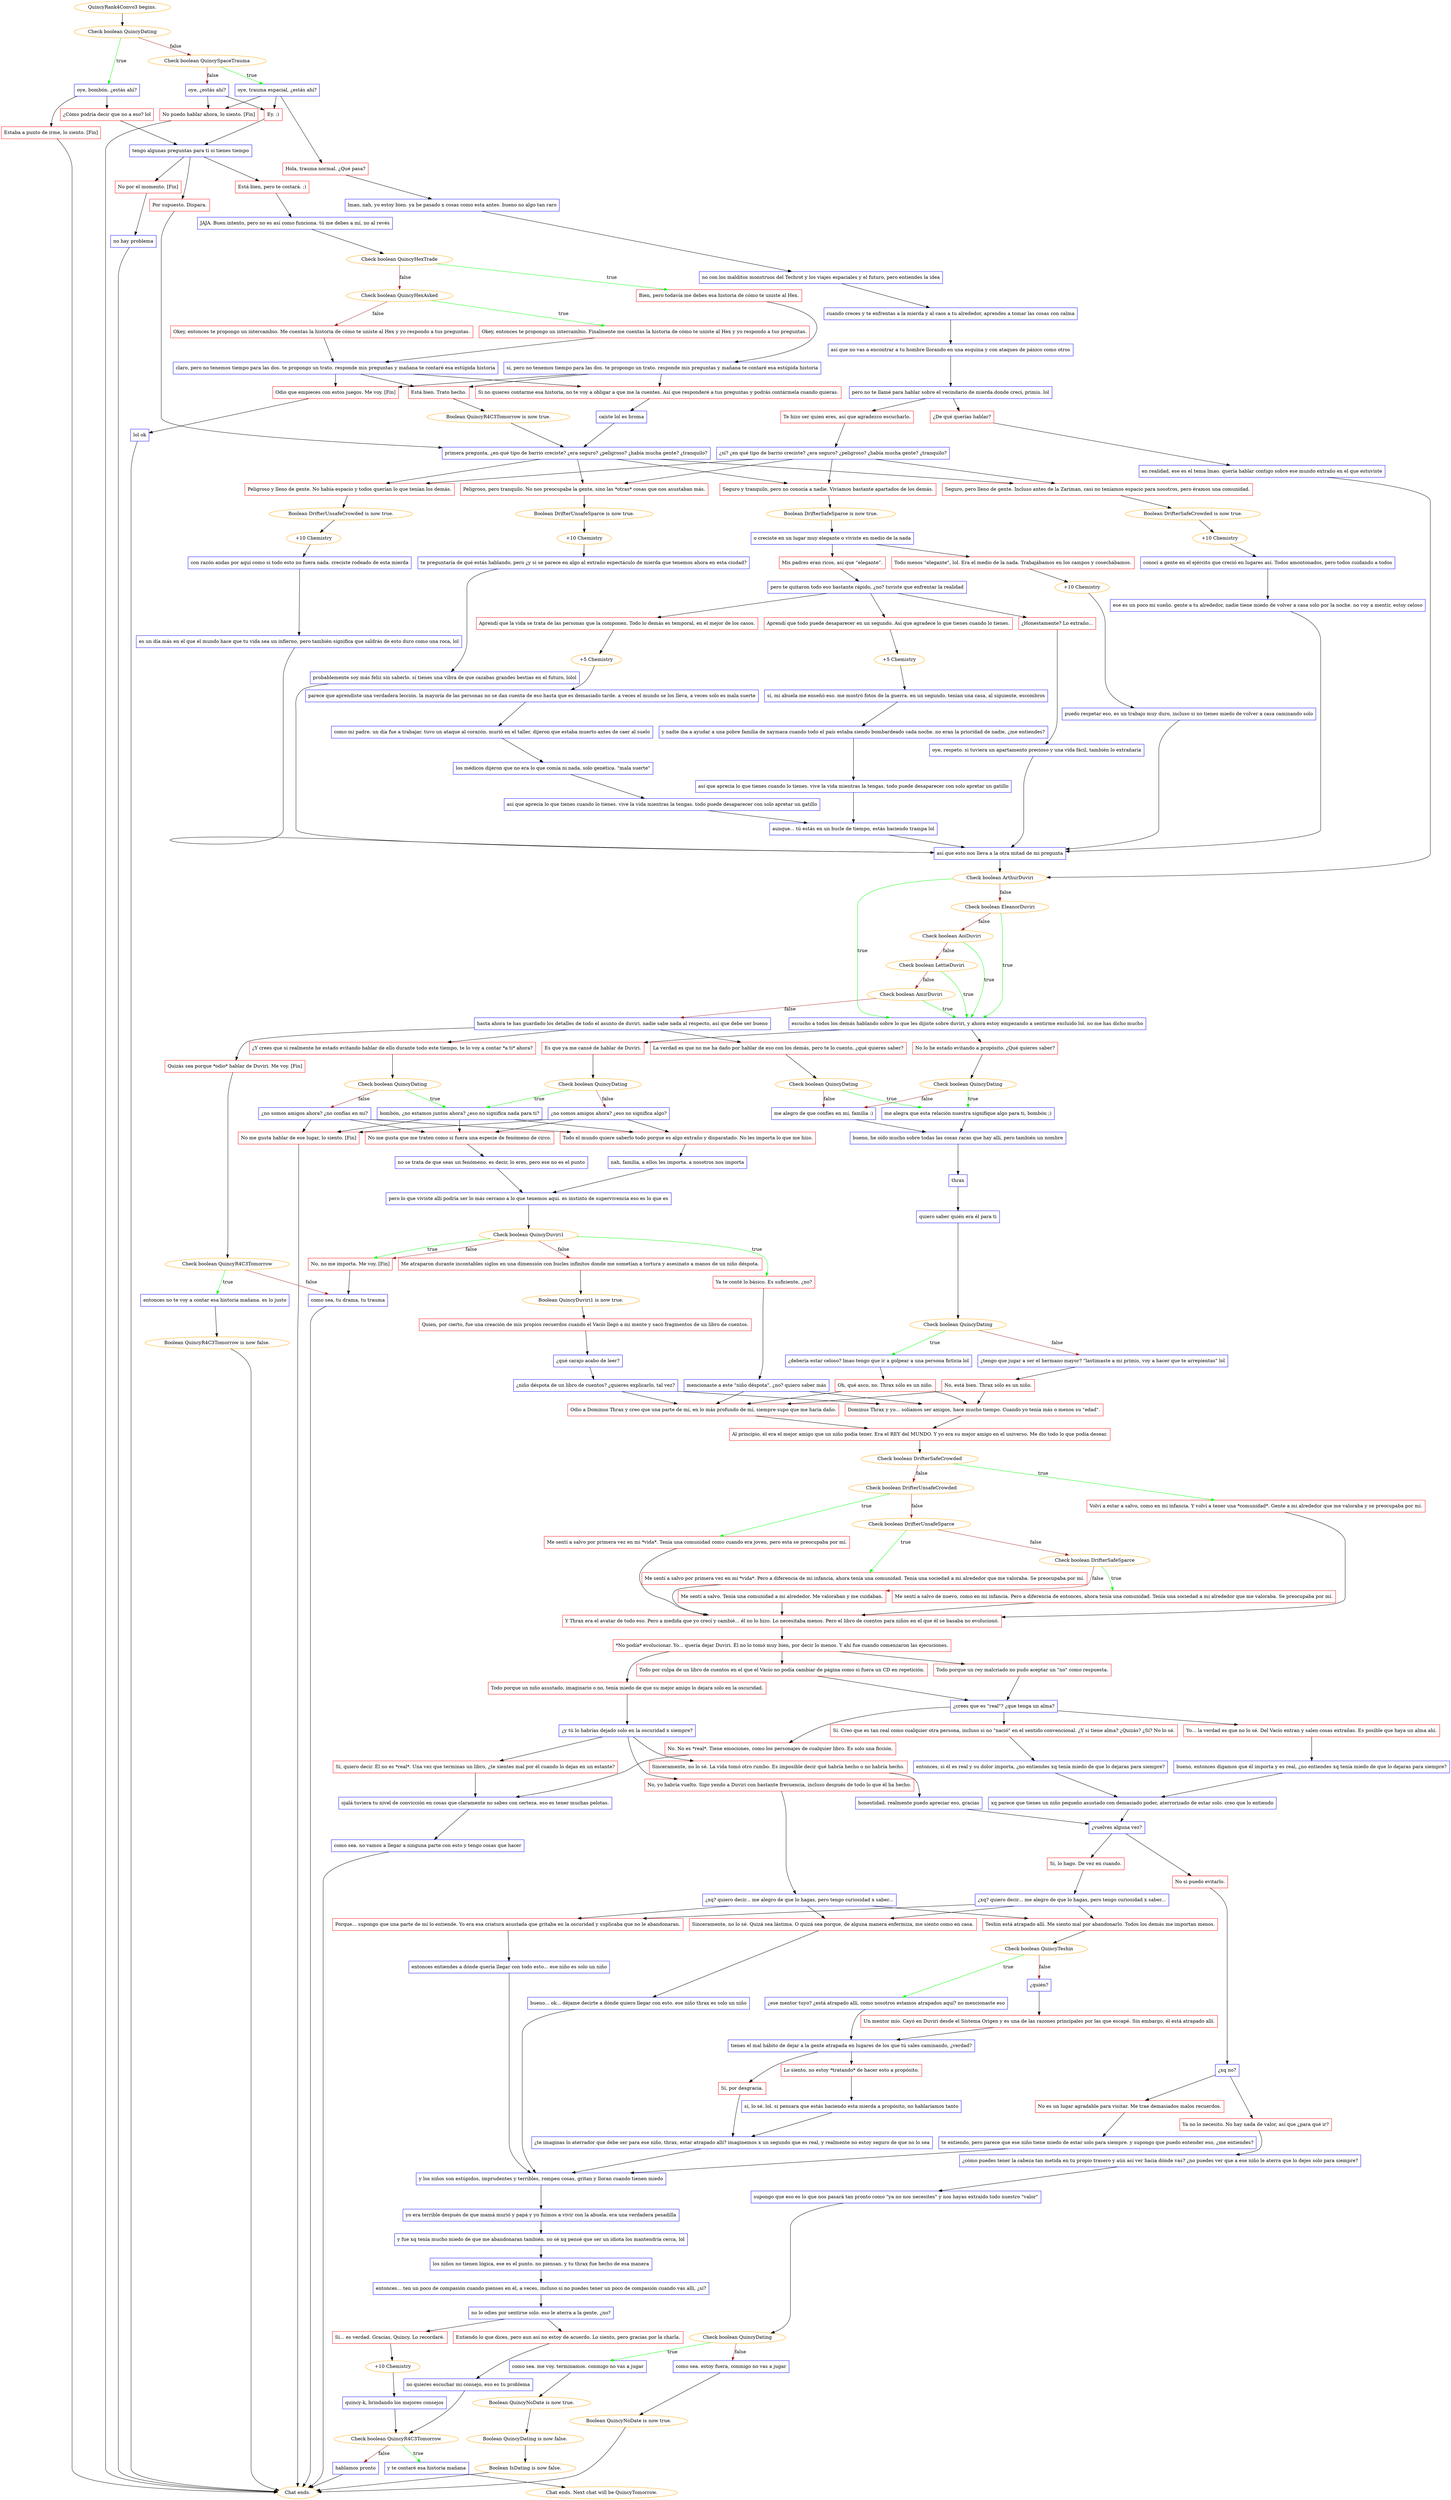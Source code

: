 digraph {
	"QuincyRank4Convo3 begins." [color=orange];
		"QuincyRank4Convo3 begins." -> j552943725;
	j552943725 [label="Check boolean QuincyDating",color=orange];
		j552943725 -> j2942705777 [label=true,color=green];
		j552943725 -> j3004499405 [label=false,color=brown];
	j2942705777 [label="oye, bombón. ¿estás ahí?",shape=box,color=blue];
		j2942705777 -> j4105159510;
		j2942705777 -> j1778946026;
	j3004499405 [label="Check boolean QuincySpaceTrauma",color=orange];
		j3004499405 -> j364732224 [label=true,color=green];
		j3004499405 -> j1906499055 [label=false,color=brown];
	j4105159510 [label="¿Cómo podría decir que no a eso? lol",shape=box,color=red];
		j4105159510 -> j1028640872;
	j1778946026 [label="Estaba a punto de irme, lo siento. [Fin]",shape=box,color=red];
		j1778946026 -> "Chat ends.";
	j364732224 [label="oye, trauma espacial, ¿estás ahí?",shape=box,color=blue];
		j364732224 -> j2816699797;
		j364732224 -> j2144050524;
		j364732224 -> j1533936948;
	j1906499055 [label="oye, ¿estás ahí?",shape=box,color=blue];
		j1906499055 -> j2144050524;
		j1906499055 -> j1533936948;
	j1028640872 [label="tengo algunas preguntas para ti si tienes tiempo",shape=box,color=blue];
		j1028640872 -> j4159482974;
		j1028640872 -> j806888782;
		j1028640872 -> j1924387057;
	"Chat ends." [color=orange];
	j2816699797 [label="Hola, trauma normal. ¿Qué pasa?",shape=box,color=red];
		j2816699797 -> j1043063040;
	j2144050524 [label="Ey. :)",shape=box,color=red];
		j2144050524 -> j1028640872;
	j1533936948 [label="No puedo hablar ahora, lo siento. [Fin]",shape=box,color=red];
		j1533936948 -> "Chat ends.";
	j4159482974 [label="Por supuesto. Dispara.",shape=box,color=red];
		j4159482974 -> j930076099;
	j806888782 [label="Está bien, pero te costará. ;)",shape=box,color=red];
		j806888782 -> j213025934;
	j1924387057 [label="No por el momento. [Fin]",shape=box,color=red];
		j1924387057 -> j475528318;
	j1043063040 [label="lmao, nah, yo estoy bien. ya he pasado x cosas como esta antes. bueno no algo tan raro",shape=box,color=blue];
		j1043063040 -> j1213408082;
	j930076099 [label="primera pregunta, ¿en qué tipo de barrio creciste? ¿era seguro? ¿peligroso? ¿había mucha gente? ¿tranquilo?",shape=box,color=blue];
		j930076099 -> j1714237225;
		j930076099 -> j695058258;
		j930076099 -> j3433869222;
		j930076099 -> j3786480614;
	j213025934 [label="JAJA. Buen intento, pero no es así como funciona. tú me debes a mí, no al revés",shape=box,color=blue];
		j213025934 -> j3869748579;
	j475528318 [label="no hay problema",shape=box,color=blue];
		j475528318 -> "Chat ends.";
	j1213408082 [label="no con los malditos monstruos del Techrot y los viajes espaciales y el futuro, pero entiendes la idea",shape=box,color=blue];
		j1213408082 -> j1493064058;
	j1714237225 [label="Seguro, pero lleno de gente. Incluso antes de la Zariman, casi no teníamos espacio para nosotros, pero éramos una comunidad.",shape=box,color=red];
		j1714237225 -> j1235369898;
	j695058258 [label="Peligroso y lleno de gente. No había espacio y todos querían lo que tenían los demás.",shape=box,color=red];
		j695058258 -> j2652462477;
	j3433869222 [label="Peligroso, pero tranquilo. No nos preocupaba la gente, sino las *otras* cosas que nos asustaban más.",shape=box,color=red];
		j3433869222 -> j4283362305;
	j3786480614 [label="Seguro y tranquilo, pero no conocía a nadie. Vivíamos bastante apartados de los demás.",shape=box,color=red];
		j3786480614 -> j2472261596;
	j3869748579 [label="Check boolean QuincyHexTrade",color=orange];
		j3869748579 -> j3729238094 [label=true,color=green];
		j3869748579 -> j4011176701 [label=false,color=brown];
	j1493064058 [label="cuando creces y te enfrentas a la mierda y al caos a tu alrededor, aprendes a tomar las cosas con calma",shape=box,color=blue];
		j1493064058 -> j3341088794;
	j1235369898 [label="Boolean DrifterSafeCrowded is now true.",color=orange];
		j1235369898 -> j3624918890;
	j2652462477 [label="Boolean DrifterUnsafeCrowded is now true.",color=orange];
		j2652462477 -> j1828027797;
	j4283362305 [label="Boolean DrifterUnsafeSparce is now true.",color=orange];
		j4283362305 -> j1970867660;
	j2472261596 [label="Boolean DrifterSafeSparce is now true.",color=orange];
		j2472261596 -> j1906391331;
	j3729238094 [label="Bien, pero todavía me debes esa historia de cómo te uniste al Hex.",shape=box,color=red];
		j3729238094 -> j2449254636;
	j4011176701 [label="Check boolean QuincyHexAsked",color=orange];
		j4011176701 -> j2075042852 [label=true,color=green];
		j4011176701 -> j3422725501 [label=false,color=brown];
	j3341088794 [label="así que no vas a encontrar a tu hombre llorando en una esquina y con ataques de pánico como otros",shape=box,color=blue];
		j3341088794 -> j3452886427;
	j3624918890 [label="+10 Chemistry",color=orange];
		j3624918890 -> j4226611211;
	j1828027797 [label="+10 Chemistry",color=orange];
		j1828027797 -> j2072952672;
	j1970867660 [label="+10 Chemistry",color=orange];
		j1970867660 -> j645158784;
	j1906391331 [label="o creciste en un lugar muy elegante o viviste en medio de la nada",shape=box,color=blue];
		j1906391331 -> j937546735;
		j1906391331 -> j4186496783;
	j2449254636 [label="sí, pero no tenemos tiempo para las dos. te propongo un trato. responde mis preguntas y mañana te contaré esa estúpida historia",shape=box,color=blue];
		j2449254636 -> j1849333782;
		j2449254636 -> j4267454904;
		j2449254636 -> j3678496483;
	j2075042852 [label="Okey, entonces te propongo un intercambio. Finalmente me cuentas la historia de cómo te uniste al Hex y yo respondo a tus preguntas.",shape=box,color=red];
		j2075042852 -> j2386117742;
	j3422725501 [label="Okey, entonces te propongo un intercambio. Me cuentas la historia de cómo te uniste al Hex y yo respondo a tus preguntas.",shape=box,color=red];
		j3422725501 -> j2386117742;
	j3452886427 [label="pero no te llamé para hablar sobre el vecindario de mierda donde crecí, primis. lol",shape=box,color=blue];
		j3452886427 -> j2873806601;
		j3452886427 -> j1603196105;
	j4226611211 [label="conocí a gente en el ejército que creció en lugares así. Todos amontonados, pero todos cuidando a todos",shape=box,color=blue];
		j4226611211 -> j3089686479;
	j2072952672 [label="con razón andas por aquí como si todo esto no fuera nada. creciste rodeado de esta mierda",shape=box,color=blue];
		j2072952672 -> j2794117244;
	j645158784 [label="te preguntaría de qué estás hablando, pero ¿y si se parece en algo al extraño espectáculo de mierda que tenemos ahora en esta ciudad?",shape=box,color=blue];
		j645158784 -> j1212604601;
	j937546735 [label="Todo menos \"elegante\", lol. Era el medio de la nada. Trabajábamos en los campos y cosechábamos.",shape=box,color=red];
		j937546735 -> j358742896;
	j4186496783 [label="Mis padres eran ricos, así que “elegante”.",shape=box,color=red];
		j4186496783 -> j1615015180;
	j1849333782 [label="Está bien. Trato hecho.",shape=box,color=red];
		j1849333782 -> j1331365944;
	j4267454904 [label="Si no quieres contarme esa historia, no te voy a obligar a que me la cuentes. Así que responderé a tus preguntas y podrás contármela cuando quieras.",shape=box,color=red];
		j4267454904 -> j2584180477;
	j3678496483 [label="Odio que empieces con estos juegos. Me voy. [Fin]",shape=box,color=red];
		j3678496483 -> j3729148362;
	j2386117742 [label="claro, pero no tenemos tiempo para las dos. te propongo un trato. responde mis preguntas y mañana te contaré esa estúpida historia",shape=box,color=blue];
		j2386117742 -> j1849333782;
		j2386117742 -> j4267454904;
		j2386117742 -> j3678496483;
	j2873806601 [label="¿De qué querías hablar?",shape=box,color=red];
		j2873806601 -> j642534606;
	j1603196105 [label="Te hizo ser quien eres, así que agradezco escucharlo.",shape=box,color=red];
		j1603196105 -> j3524873683;
	j3089686479 [label="ese es un poco mi sueño. gente a tu alrededor, nadie tiene miedo de volver a casa solo por la noche. no voy a mentir, estoy celoso",shape=box,color=blue];
		j3089686479 -> j3983082154;
	j2794117244 [label="es un día más en el que el mundo hace que tu vida sea un infierno, pero también significa que saldrás de esto duro como una roca, lol",shape=box,color=blue];
		j2794117244 -> j3983082154;
	j1212604601 [label="probablemente soy más feliz sin saberlo. sí tienes una vibra de que cazabas grandes bestias en el futuro, lolol",shape=box,color=blue];
		j1212604601 -> j3983082154;
	j358742896 [label="+10 Chemistry",color=orange];
		j358742896 -> j3717924956;
	j1615015180 [label="pero te quitaron todo eso bastante rápido, ¿no? tuviste que enfrentar la realidad",shape=box,color=blue];
		j1615015180 -> j2240534582;
		j1615015180 -> j2102498636;
		j1615015180 -> j4028380659;
	j1331365944 [label="Boolean QuincyR4C3Tomorrow is now true.",color=orange];
		j1331365944 -> j930076099;
	j2584180477 [label="caíste lol es broma",shape=box,color=blue];
		j2584180477 -> j930076099;
	j3729148362 [label="lol ok",shape=box,color=blue];
		j3729148362 -> "Chat ends.";
	j642534606 [label="en realidad, ese es el tema lmao. quería hablar contigo sobre ese mundo extraño en el que estuviste",shape=box,color=blue];
		j642534606 -> j3268356592;
	j3524873683 [label="¿sí? ¿en qué tipo de barrio creciste? ¿era seguro? ¿peligroso? ¿había mucha gente? ¿tranquilo?",shape=box,color=blue];
		j3524873683 -> j1714237225;
		j3524873683 -> j695058258;
		j3524873683 -> j3433869222;
		j3524873683 -> j3786480614;
	j3983082154 [label="así que esto nos lleva a la otra mitad de mi pregunta",shape=box,color=blue];
		j3983082154 -> j3268356592;
	j3717924956 [label="puedo respetar eso, es un trabajo muy duro, incluso si no tienes miedo de volver a casa caminando solo",shape=box,color=blue];
		j3717924956 -> j3983082154;
	j2240534582 [label="¿Honestamente? Lo extraño...",shape=box,color=red];
		j2240534582 -> j3569035654;
	j2102498636 [label="Aprendí que todo puede desaparecer en un segundo. Así que agradece lo que tienes cuando lo tienes.",shape=box,color=red];
		j2102498636 -> j2991939883;
	j4028380659 [label="Aprendí que la vida se trata de las personas que la componen. Todo lo demás es temporal, en el mejor de los casos.",shape=box,color=red];
		j4028380659 -> j1059447639;
	j3268356592 [label="Check boolean ArthurDuviri",color=orange];
		j3268356592 -> j3455824554 [label=true,color=green];
		j3268356592 -> j4104290587 [label=false,color=brown];
	j3569035654 [label="oye, respeto. si tuviera un apartamento precioso y una vida fácil, también lo extrañaría",shape=box,color=blue];
		j3569035654 -> j3983082154;
	j2991939883 [label="+5 Chemistry",color=orange];
		j2991939883 -> j1122187394;
	j1059447639 [label="+5 Chemistry",color=orange];
		j1059447639 -> j1714199207;
	j3455824554 [label="escucho a todos los demás hablando sobre lo que les dijiste sobre duviri, y ahora estoy empezando a sentirme excluido lol. no me has dicho mucho",shape=box,color=blue];
		j3455824554 -> j1441684151;
		j3455824554 -> j3364857388;
	j4104290587 [label="Check boolean EleanorDuviri",color=orange];
		j4104290587 -> j3455824554 [label=true,color=green];
		j4104290587 -> j481100708 [label=false,color=brown];
	j1122187394 [label="sí, mi abuela me enseñó eso. me mostró fotos de la guerra. en un segundo, tenían una casa, al siguiente, escombros",shape=box,color=blue];
		j1122187394 -> j3778542630;
	j1714199207 [label="parece que aprendiste una verdadera lección. la mayoría de las personas no se dan cuenta de eso hasta que es demasiado tarde. a veces el mundo se los lleva, a veces solo es mala suerte",shape=box,color=blue];
		j1714199207 -> j2313835091;
	j1441684151 [label="No lo he estado evitando a propósito. ¿Qué quieres saber?",shape=box,color=red];
		j1441684151 -> j1049962924;
	j3364857388 [label="Es que ya me cansé de hablar de Duviri.",shape=box,color=red];
		j3364857388 -> j2517674731;
	j481100708 [label="Check boolean AoiDuviri",color=orange];
		j481100708 -> j3455824554 [label=true,color=green];
		j481100708 -> j2629651196 [label=false,color=brown];
	j3778542630 [label="y nadie iba a ayudar a una pobre familia de xaymaca cuando todo el país estaba siendo bombardeado cada noche. no eran la prioridad de nadie, ¿me entiendes?",shape=box,color=blue];
		j3778542630 -> j2269025351;
	j2313835091 [label="como mi padre. un día fue a trabajar. tuvo un ataque al corazón. murió en el taller. dijeron que estaba muerto antes de caer al suelo",shape=box,color=blue];
		j2313835091 -> j535358753;
	j1049962924 [label="Check boolean QuincyDating",color=orange];
		j1049962924 -> j2131308272 [label=true,color=green];
		j1049962924 -> j2157784448 [label=false,color=brown];
	j2517674731 [label="Check boolean QuincyDating",color=orange];
		j2517674731 -> j950898833 [label=true,color=green];
		j2517674731 -> j3289335317 [label=false,color=brown];
	j2629651196 [label="Check boolean LettieDuviri",color=orange];
		j2629651196 -> j3455824554 [label=true,color=green];
		j2629651196 -> j1771238635 [label=false,color=brown];
	j2269025351 [label="así que aprecia lo que tienes cuando lo tienes. vive la vida mientras la tengas. todo puede desaparecer con solo apretar un gatillo",shape=box,color=blue];
		j2269025351 -> j61725839;
	j535358753 [label="los médicos dijeron que no era lo que comía ni nada, solo genética. \"mala suerte\"",shape=box,color=blue];
		j535358753 -> j1043431982;
	j2131308272 [label="me alegra que esta relación nuestra signifique algo para ti, bombón ;)",shape=box,color=blue];
		j2131308272 -> j825397713;
	j2157784448 [label="me alegro de que confíes en mí, familia :)",shape=box,color=blue];
		j2157784448 -> j825397713;
	j950898833 [label="bombón, ¿no estamos juntos ahora? ¿eso no significa nada para ti?",shape=box,color=blue];
		j950898833 -> j1203148254;
		j950898833 -> j4070451901;
		j950898833 -> j3607855888;
	j3289335317 [label="¿no somos amigos ahora? ¿eso no significa algo?",shape=box,color=blue];
		j3289335317 -> j1203148254;
		j3289335317 -> j4070451901;
		j3289335317 -> j3607855888;
	j1771238635 [label="Check boolean AmirDuviri",color=orange];
		j1771238635 -> j3455824554 [label=true,color=green];
		j1771238635 -> j3564738936 [label=false,color=brown];
	j61725839 [label="aunque... tú estás en un bucle de tiempo, estás haciendo trampa lol",shape=box,color=blue];
		j61725839 -> j3983082154;
	j1043431982 [label="así que aprecia lo que tienes cuando lo tienes. vive la vida mientras la tengas. todo puede desaparecer con solo apretar un gatillo",shape=box,color=blue];
		j1043431982 -> j61725839;
	j825397713 [label="bueno, he oído mucho sobre todas las cosas raras que hay allí, pero también un nombre",shape=box,color=blue];
		j825397713 -> j3767906410;
	j1203148254 [label="Todo el mundo quiere saberlo todo porque es algo extraño y disparatado. No les importa lo que me hizo.",shape=box,color=red];
		j1203148254 -> j837715294;
	j4070451901 [label="No me gusta que me traten como si fuera una especie de fenómeno de circo.",shape=box,color=red];
		j4070451901 -> j2300725973;
	j3607855888 [label="No me gusta hablar de ese lugar, lo siento. [Fin]",shape=box,color=red];
		j3607855888 -> "Chat ends.";
	j3564738936 [label="hasta ahora te has guardado los detalles de todo el asunto de duviri. nadie sabe nada al respecto, así que debe ser bueno",shape=box,color=blue];
		j3564738936 -> j2697062521;
		j3564738936 -> j155129655;
		j3564738936 -> j204396545;
	j3767906410 [label="thrax",shape=box,color=blue];
		j3767906410 -> j2528793969;
	j837715294 [label="nah, familia, a ellos les importa. a nosotros nos importa",shape=box,color=blue];
		j837715294 -> j29785776;
	j2300725973 [label="no se trata de que seas un fenómeno. es decir, lo eres, pero ese no es el punto",shape=box,color=blue];
		j2300725973 -> j29785776;
	j2697062521 [label="La verdad es que no me ha dado por hablar de eso con los demás, pero te lo cuento, ¿qué quieres saber?",shape=box,color=red];
		j2697062521 -> j1970620959;
	j155129655 [label="¿Y crees que si realmente he estado evitando hablar de ello durante todo este tiempo, te lo voy a contar *a ti* ahora?",shape=box,color=red];
		j155129655 -> j1548335853;
	j204396545 [label="Quizás sea porque *odio* hablar de Duviri. Me voy. [Fin]",shape=box,color=red];
		j204396545 -> j3137933610;
	j2528793969 [label="quiero saber quién era él para ti",shape=box,color=blue];
		j2528793969 -> j3518307430;
	j29785776 [label="pero lo que viviste allí podría ser lo más cercano a lo que tenemos aquí. es instinto de supervivencia eso es lo que es",shape=box,color=blue];
		j29785776 -> j1065292502;
	j1970620959 [label="Check boolean QuincyDating",color=orange];
		j1970620959 -> j2131308272 [label=true,color=green];
		j1970620959 -> j2157784448 [label=false,color=brown];
	j1548335853 [label="Check boolean QuincyDating",color=orange];
		j1548335853 -> j950898833 [label=true,color=green];
		j1548335853 -> j397219672 [label=false,color=brown];
	j3137933610 [label="Check boolean QuincyR4C3Tomorrow",color=orange];
		j3137933610 -> j3225120647 [label=true,color=green];
		j3137933610 -> j3949230237 [label=false,color=brown];
	j3518307430 [label="Check boolean QuincyDating",color=orange];
		j3518307430 -> j3085798145 [label=true,color=green];
		j3518307430 -> j1557950629 [label=false,color=brown];
	j1065292502 [label="Check boolean QuincyDuviri1",color=orange];
		j1065292502 -> j1903890996 [label=true,color=green];
		j1065292502 -> j822328767 [label=true,color=green];
		j1065292502 -> j1907964957 [label=false,color=brown];
		j1065292502 -> j822328767 [label=false,color=brown];
	j397219672 [label="¿no somos amigos ahora? ¿no confías en mí?",shape=box,color=blue];
		j397219672 -> j1203148254;
		j397219672 -> j4070451901;
		j397219672 -> j3607855888;
	j3225120647 [label="entonces no te voy a contar esa historia mañana. es lo justo",shape=box,color=blue];
		j3225120647 -> j10984581;
	j3949230237 [label="como sea, tu drama, tu trauma",shape=box,color=blue];
		j3949230237 -> "Chat ends.";
	j3085798145 [label="¿debería estar celoso? lmao tengo que ir a golpear a una persona ficticia lol",shape=box,color=blue];
		j3085798145 -> j3096490512;
	j1557950629 [label="¿tengo que jugar a ser el hermano mayor? \"lastimaste a mi primis, voy a hacer que te arrepientas\" lol",shape=box,color=blue];
		j1557950629 -> j3127490515;
	j1903890996 [label="Ya te conté lo básico. Es suficiente, ¿no?",shape=box,color=red];
		j1903890996 -> j3609642974;
	j822328767 [label="No, no me importa. Me voy. [Fin]",shape=box,color=red];
		j822328767 -> j3949230237;
	j1907964957 [label="Me atraparon durante incontables siglos en una dimensión con bucles infinitos donde me sometían a tortura y asesinato a manos de un niño déspota.",shape=box,color=red];
		j1907964957 -> j2523836914;
	j10984581 [label="Boolean QuincyR4C3Tomorrow is now false.",color=orange];
		j10984581 -> "Chat ends.";
	j3096490512 [label="Oh, qué asco, no. Thrax sólo es un niño.",shape=box,color=red];
		j3096490512 -> j14077459;
		j3096490512 -> j1198836920;
	j3127490515 [label="No, está bien. Thrax sólo es un niño.",shape=box,color=red];
		j3127490515 -> j1198836920;
		j3127490515 -> j14077459;
	j3609642974 [label="mencionaste a este \"niño déspota\", ¿no? quiero saber más",shape=box,color=blue];
		j3609642974 -> j1198836920;
		j3609642974 -> j14077459;
	j2523836914 [label="Boolean QuincyDuviri1 is now true.",color=orange];
		j2523836914 -> j2246848410;
	j14077459 [label="Odio a Dominus Thrax y creo que una parte de mí, en lo más profundo de mí, siempre supo que me haría daño.",shape=box,color=red];
		j14077459 -> j3380042607;
	j1198836920 [label="Dominus Thrax y yo... solíamos ser amigos, hace mucho tiempo. Cuando yo tenía más o menos su \"edad\".",shape=box,color=red];
		j1198836920 -> j3380042607;
	j2246848410 [label="Quien, por cierto, fue una creación de mis propios recuerdos cuando el Vacío llegó a mi mente y sacó fragmentos de un libro de cuentos.",shape=box,color=red];
		j2246848410 -> j2718094479;
	j3380042607 [label="Al principio, él era el mejor amigo que un niño podía tener. Era el REY del MUNDO. Y yo era su mejor amigo en el universo. Me dio todo lo que podía desear.",shape=box,color=red];
		j3380042607 -> j2662847170;
	j2718094479 [label="¿qué carajo acabo de leer?",shape=box,color=blue];
		j2718094479 -> j3558794361;
	j2662847170 [label="Check boolean DrifterSafeCrowded",color=orange];
		j2662847170 -> j341268042 [label=true,color=green];
		j2662847170 -> j994130163 [label=false,color=brown];
	j3558794361 [label="¿niño déspota de un libro de cuentos? ¿quieres explicarlo, tal vez?",shape=box,color=blue];
		j3558794361 -> j1198836920;
		j3558794361 -> j14077459;
	j341268042 [label="Volví a estar a salvo, como en mi infancia. Y volví a tener una *comunidad*. Gente a mi alrededor que me valoraba y se preocupaba por mí.",shape=box,color=red];
		j341268042 -> j3227959996;
	j994130163 [label="Check boolean DrifterUnsafeCrowded",color=orange];
		j994130163 -> j1670875331 [label=true,color=green];
		j994130163 -> j3323227003 [label=false,color=brown];
	j3227959996 [label="Y Thrax era el avatar de todo eso. Pero a medida que yo crecí y cambié... él no lo hizo. Lo necesitaba menos. Pero el libro de cuentos para niños en el que él se basaba no evolucionó.",shape=box,color=red];
		j3227959996 -> j2615136124;
	j1670875331 [label="Me sentí a salvo por primera vez en mi *vida*. Tenía una comunidad como cuando era joven, pero esta se preocupaba por mí.",shape=box,color=red];
		j1670875331 -> j3227959996;
	j3323227003 [label="Check boolean DrifterUnsafeSparce",color=orange];
		j3323227003 -> j3990049616 [label=true,color=green];
		j3323227003 -> j2575966162 [label=false,color=brown];
	j2615136124 [label="*No podía* evolucionar. Yo... quería dejar Duviri. Él no lo tomó muy bien, por decir lo menos. Y ahí fue cuando comenzaron las ejecuciones.",shape=box,color=red];
		j2615136124 -> j1735897552;
		j2615136124 -> j2895220733;
		j2615136124 -> j4119116160;
	j3990049616 [label="Me sentí a salvo por primera vez en mi *vida*. Pero a diferencia de mi infancia, ahora tenía una comunidad. Tenía una sociedad a mi alrededor que me valoraba. Se preocupaba por mí.",shape=box,color=red];
		j3990049616 -> j3227959996;
	j2575966162 [label="Check boolean DrifterSafeSparce",color=orange];
		j2575966162 -> j2322253243 [label=true,color=green];
		j2575966162 -> j1434792902 [label=false,color=brown];
	j1735897552 [label="Todo porque un rey malcriado no pudo aceptar un \"no\" como respuesta.",shape=box,color=red];
		j1735897552 -> j2641849235;
	j2895220733 [label="Todo por culpa de un libro de cuentos en el que el Vacío no podía cambiar de página como si fuera un CD en repetición.",shape=box,color=red];
		j2895220733 -> j2641849235;
	j4119116160 [label="Todo porque un niño asustado, imaginario o no, tenía miedo de que su mejor amigo lo dejara solo en la oscuridad.",shape=box,color=red];
		j4119116160 -> j221808830;
	j2322253243 [label="Me sentí a salvo de nuevo, como en mi infancia. Pero a diferencia de entonces, ahora tenía una comunidad. Tenía una sociedad a mi alrededor que me valoraba. Se preocupaba por mí.",shape=box,color=red];
		j2322253243 -> j3227959996;
	j1434792902 [label="Me sentí a salvo. Tenía una comunidad a mi alrededor. Me valoraban y me cuidaban.",shape=box,color=red];
		j1434792902 -> j3227959996;
	j2641849235 [label="¿crees que es \"real\"? ¿que tenga un alma?",shape=box,color=blue];
		j2641849235 -> j3504449966;
		j2641849235 -> j2086853041;
		j2641849235 -> j3937328878;
	j221808830 [label="¿y tú lo habrías dejado solo en la oscuridad x siempre?",shape=box,color=blue];
		j221808830 -> j2927973919;
		j221808830 -> j3111815500;
		j221808830 -> j924045592;
	j3504449966 [label="Sí. Creo que es tan real como cualquier otra persona, incluso si no \"nació\" en el sentido convencional. ¿Y si tiene alma? ¿Quizás? ¿Sí? No lo sé.",shape=box,color=red];
		j3504449966 -> j3264873890;
	j2086853041 [label="Yo... la verdad es que no lo sé. Del Vacío entran y salen cosas extrañas. Es posible que haya un alma ahí.",shape=box,color=red];
		j2086853041 -> j2431935647;
	j3937328878 [label="No. No es *real*. Tiene emociones, como los personajes de cualquier libro. Es solo una ficción.",shape=box,color=red];
		j3937328878 -> j256703616;
	j2927973919 [label="No, yo habría vuelto. Sigo yendo a Duviri con bastante frecuencia, incluso después de todo lo que él ha hecho.",shape=box,color=red];
		j2927973919 -> j801301634;
	j3111815500 [label="Sí, quiero decir. Él no es *real*. Una vez que terminas un libro, ¿te sientes mal por él cuando lo dejas en un estante?",shape=box,color=red];
		j3111815500 -> j256703616;
	j924045592 [label="Sinceramente, no lo sé. La vida tomó otro rumbo. Es imposible decir qué habría hecho o no habría hecho.",shape=box,color=red];
		j924045592 -> j1522254894;
	j3264873890 [label="entonces, si él es real y su dolor importa, ¿no entiendes xq tenía miedo de que lo dejaras para siempre?",shape=box,color=blue];
		j3264873890 -> j805635491;
	j2431935647 [label="bueno, entonces digamos que él importa y es real, ¿no entiendes xq tenía miedo de que lo dejaras para siempre?",shape=box,color=blue];
		j2431935647 -> j805635491;
	j256703616 [label="ojalá tuviera tu nivel de convicción en cosas que claramente no sabes con certeza. eso es tener muchas pelotas.",shape=box,color=blue];
		j256703616 -> j3695820156;
	j801301634 [label="¿xq? quiero decir... me alegro de que lo hagas, pero tengo curiosidad x saber...",shape=box,color=blue];
		j801301634 -> j3189991494;
		j801301634 -> j4250517176;
		j801301634 -> j3409574196;
	j1522254894 [label="honestidad. realmente puedo apreciar eso, gracias",shape=box,color=blue];
		j1522254894 -> j2897084671;
	j805635491 [label="xq parece que tienes un niño pequeño asustado con demasiado poder, aterrorizado de estar solo. creo que lo entiendo",shape=box,color=blue];
		j805635491 -> j2897084671;
	j3695820156 [label="como sea. no vamos a llegar a ninguna parte con esto y tengo cosas que hacer",shape=box,color=blue];
		j3695820156 -> "Chat ends.";
	j3189991494 [label="Porque... supongo que una parte de mí lo entiende. Yo era esa criatura asustada que gritaba en la oscuridad y suplicaba que no le abandonaran.",shape=box,color=red];
		j3189991494 -> j1552202158;
	j4250517176 [label="Sinceramente, no lo sé. Quizá sea lástima. O quizá sea porque, de alguna manera enfermiza, me siento como en casa.",shape=box,color=red];
		j4250517176 -> j2143194778;
	j3409574196 [label="Teshin está atrapado allí. Me siento mal por abandonarlo. Todos los demás me importan menos.",shape=box,color=red];
		j3409574196 -> j2913113973;
	j2897084671 [label="¿vuelves alguna vez?",shape=box,color=blue];
		j2897084671 -> j2538869686;
		j2897084671 -> j463535438;
	j1552202158 [label="entonces entiendes a dónde quería llegar con todo esto... ese niño es solo un niño",shape=box,color=blue];
		j1552202158 -> j2489878743;
	j2143194778 [label="bueno... ok... déjame decirte a dónde quiero llegar con esto. ese niño thrax es solo un niño",shape=box,color=blue];
		j2143194778 -> j2489878743;
	j2913113973 [label="Check boolean QuincyTeshin",color=orange];
		j2913113973 -> j740100788 [label=true,color=green];
		j2913113973 -> j520367786 [label=false,color=brown];
	j2538869686 [label="Sí, lo hago. De vez en cuando.",shape=box,color=red];
		j2538869686 -> j331811402;
	j463535438 [label="No si puedo evitarlo.",shape=box,color=red];
		j463535438 -> j3842354998;
	j2489878743 [label="y los niños son estúpidos, imprudentes y terribles, rompen cosas, gritan y lloran cuando tienen miedo",shape=box,color=blue];
		j2489878743 -> j3872846653;
	j740100788 [label="¿ese mentor tuyo? ¿está atrapado allí, como nosotros estamos atrapados aquí? no mencionaste eso",shape=box,color=blue];
		j740100788 -> j25590671;
	j520367786 [label="¿quién?",shape=box,color=blue];
		j520367786 -> j3390185456;
	j331811402 [label="¿xq? quiero decir... me alegro de que lo hagas, pero tengo curiosidad x saber...",shape=box,color=blue];
		j331811402 -> j3409574196;
		j331811402 -> j3189991494;
		j331811402 -> j4250517176;
	j3842354998 [label="¿xq no?",shape=box,color=blue];
		j3842354998 -> j3824835823;
		j3842354998 -> j3269613244;
	j3872846653 [label="yo era terrible después de que mamá murió y papá y yo fuimos a vivir con la abuela. era una verdadera pesadilla",shape=box,color=blue];
		j3872846653 -> j3174804805;
	j25590671 [label="tienes el mal hábito de dejar a la gente atrapada en lugares de los que tú sales caminando, ¿verdad?",shape=box,color=blue];
		j25590671 -> j746929274;
		j25590671 -> j1211479643;
	j3390185456 [label="Un mentor mío. Cayó en Duviri desde el Sistema Origen y es una de las razones principales por las que escapé. Sin embargo, él está atrapado allí.",shape=box,color=red];
		j3390185456 -> j25590671;
	j3824835823 [label="No es un lugar agradable para visitar. Me trae demasiados malos recuerdos.",shape=box,color=red];
		j3824835823 -> j2321459800;
	j3269613244 [label="Ya no lo necesito. No hay nada de valor, así que ¿para qué ir?",shape=box,color=red];
		j3269613244 -> j976295525;
	j3174804805 [label="y fue xq tenía mucho miedo de que me abandonaran también. no sé xq pensé que ser un idiota los mantendría cerca, lol",shape=box,color=blue];
		j3174804805 -> j441127505;
	j746929274 [label="Sí, por desgracia.",shape=box,color=red];
		j746929274 -> j849445270;
	j1211479643 [label="Lo siento, no estoy *tratando* de hacer esto a propósito.",shape=box,color=red];
		j1211479643 -> j787766904;
	j2321459800 [label="te entiendo, pero parece que ese niño tiene miedo de estar solo para siempre. y supongo que puedo entender eso, ¿me entiendes?",shape=box,color=blue];
		j2321459800 -> j2489878743;
	j976295525 [label="¿cómo puedes tener la cabeza tan metida en tu propio trasero y aún así ver hacia dónde vas? ¿no puedes ver que a ese niño le aterra que lo dejes solo para siempre?",shape=box,color=blue];
		j976295525 -> j2030065106;
	j441127505 [label="los niños no tienen lógica, ese es el punto. no piensan. y tu thrax fue hecho de esa manera",shape=box,color=blue];
		j441127505 -> j2590977355;
	j849445270 [label="¿te imaginas lo aterrador que debe ser para ese niño, thrax, estar atrapado allí? imaginemos x un segundo que es real, y realmente no estoy seguro de que no lo sea",shape=box,color=blue];
		j849445270 -> j2489878743;
	j787766904 [label="sí, lo sé. lol. si pensara que estás haciendo esta mierda a propósito, no hablaríamos tanto",shape=box,color=blue];
		j787766904 -> j849445270;
	j2030065106 [label="supongo que eso es lo que nos pasará tan pronto como \"ya no nos necesites\" y nos hayas extraído todo nuestro \"valor\"",shape=box,color=blue];
		j2030065106 -> j1234817647;
	j2590977355 [label="entonces... ten un poco de compasión cuando pienses en él, a veces, incluso si no puedes tener un poco de compasión cuando vas allí, ¿sí?",shape=box,color=blue];
		j2590977355 -> j3895829116;
	j1234817647 [label="Check boolean QuincyDating",color=orange];
		j1234817647 -> j3524147315 [label=true,color=green];
		j1234817647 -> j3875659824 [label=false,color=brown];
	j3895829116 [label="no lo odies por sentirse solo. eso le aterra a la gente, ¿no?",shape=box,color=blue];
		j3895829116 -> j252770515;
		j3895829116 -> j3216770393;
	j3524147315 [label="como sea. me voy. terminamos. conmigo no vas a jugar",shape=box,color=blue];
		j3524147315 -> j3567260245;
	j3875659824 [label="como sea. estoy fuera, conmigo no vas a jugar",shape=box,color=blue];
		j3875659824 -> j632329483;
	j252770515 [label="Entiendo lo que dices, pero aun así no estoy de acuerdo. Lo siento, pero gracias por la charla.",shape=box,color=red];
		j252770515 -> j3066231499;
	j3216770393 [label="Sí... es verdad. Gracias, Quincy. Lo recordaré.",shape=box,color=red];
		j3216770393 -> j2631391701;
	j3567260245 [label="Boolean QuincyNoDate is now true.",color=orange];
		j3567260245 -> j3990685114;
	j632329483 [label="Boolean QuincyNoDate is now true.",color=orange];
		j632329483 -> "Chat ends.";
	j3066231499 [label="no quieres escuchar mi consejo, eso es tu problema",shape=box,color=blue];
		j3066231499 -> j3962651380;
	j2631391701 [label="+10 Chemistry",color=orange];
		j2631391701 -> j2365811671;
	j3990685114 [label="Boolean QuincyDating is now false.",color=orange];
		j3990685114 -> j178902881;
	j3962651380 [label="Check boolean QuincyR4C3Tomorrow",color=orange];
		j3962651380 -> j367144153 [label=true,color=green];
		j3962651380 -> j3904586684 [label=false,color=brown];
	j2365811671 [label="quincy-k, brindando los mejores consejos",shape=box,color=blue];
		j2365811671 -> j3962651380;
	j178902881 [label="Boolean IsDating is now false.",color=orange];
		j178902881 -> "Chat ends.";
	j367144153 [label="y te contaré esa historia mañana",shape=box,color=blue];
		j367144153 -> "Chat ends. Next chat will be QuincyTomorrow.";
	j3904586684 [label="hablamos pronto",shape=box,color=blue];
		j3904586684 -> "Chat ends.";
	"Chat ends. Next chat will be QuincyTomorrow." [color=orange];
}